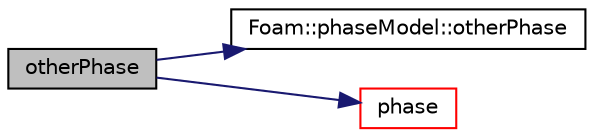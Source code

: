 digraph "otherPhase"
{
  bgcolor="transparent";
  edge [fontname="Helvetica",fontsize="10",labelfontname="Helvetica",labelfontsize="10"];
  node [fontname="Helvetica",fontsize="10",shape=record];
  rankdir="LR";
  Node1 [label="otherPhase",height=0.2,width=0.4,color="black", fillcolor="grey75", style="filled", fontcolor="black"];
  Node1 -> Node2 [color="midnightblue",fontsize="10",style="solid",fontname="Helvetica"];
  Node2 [label="Foam::phaseModel::otherPhase",height=0.2,width=0.4,color="black",URL="$a01884.html#a0dc9f8dc7d393dba38ae636bf3686d10",tooltip="Return the other phase in this two-phase system. "];
  Node1 -> Node3 [color="midnightblue",fontsize="10",style="solid",fontname="Helvetica"];
  Node3 [label="phase",height=0.2,width=0.4,color="red",URL="$a01040.html#aaffc7471d35db78d46cfef6267b80b18"];
}
